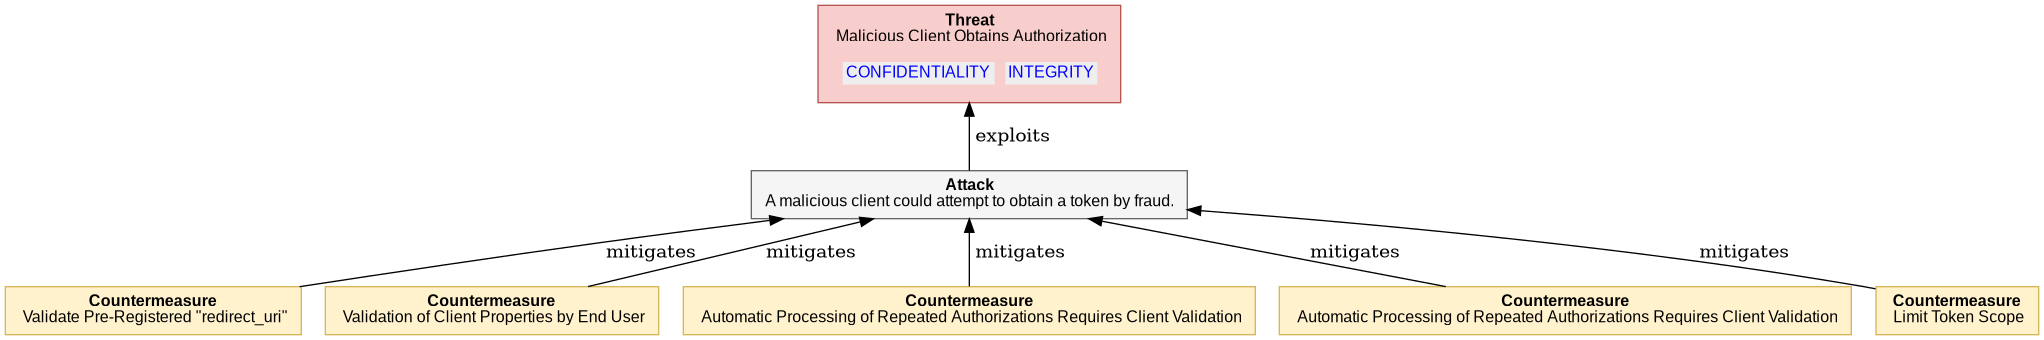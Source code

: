  

@startuml
digraph G {
rankdir="BT";
  node [shape=plaintext, fontname="Arial" fontsize="12"];
    "4_4_2_2_TOKEN_LEAK2_BROWSER_HISTORY" [ fillcolor="#F8CECC", style=filled, shape=polygon, color="#B85450"
    label= 
    <<table border="0" cellborder="0" cellspacing="0">
     <tr><td align="center"><b>Threat</b><br/> 

Malicious Client Obtains Authorization
</td></tr>
     <tr><td><table border="0" cellborder="0" cellspacing="8"><tr>
                ret += secObj.linkedImpactMDText()
     <td align="center" href="#OAuth2.CONFIDENTIALITY" bgcolor="#EEEEEE"><font color="blue">CONFIDENTIALITY</font></td>
                ret += secObj.linkedImpactMDText()
     <td align="center" href="#OAuth2.INTEGRITY" bgcolor="#EEEEEE"><font color="blue">INTEGRITY</font></td>
     </tr></table></td></tr>   
   </table>>
   ];
    
"4_4_2_2_TOKEN_LEAK2_BROWSER_HISTORY_attack" [ fillcolor="#f5f5f5", style=filled, shape=polygon, color="#666666", label =     
    <<table border="0" cellborder="0" cellspacing="0">
     <tr><td align="center"><b>Attack</b><br/>

A malicious client could attempt to obtain a token by fraud.
</td></tr>
   </table>>
    ]

"4_4_2_2_TOKEN_LEAK2_BROWSER_HISTORY_attack" -> "4_4_2_2_TOKEN_LEAK2_BROWSER_HISTORY"  [label = " exploits"]

    "4_4_2_2_TOKEN_LEAK2_BROWSER_HISTORY_countermeasure0" [ 
       fillcolor="#FFF2CC", style=filled, shape=polygon, color="#D6B656", label =     
    <<table border="0" cellborder="0" cellspacing="0">
     <tr><td align="left"><b>Countermeasure</b><br/> 

Validate Pre-Registered &quot;redirect_uri&quot;
</td></tr>
   </table>>
   ]

     "4_4_2_2_TOKEN_LEAK2_BROWSER_HISTORY_countermeasure0" -> "4_4_2_2_TOKEN_LEAK2_BROWSER_HISTORY_attack" [label = " mitigates"]

    "4_4_2_2_TOKEN_LEAK2_BROWSER_HISTORY_countermeasure1" [ 
       fillcolor="#FFF2CC", style=filled, shape=polygon, color="#D6B656", label =     
    <<table border="0" cellborder="0" cellspacing="0">
     <tr><td align="left"><b>Countermeasure</b><br/> 

Validation of Client Properties by End User
</td></tr>
   </table>>
   ]

     "4_4_2_2_TOKEN_LEAK2_BROWSER_HISTORY_countermeasure1" -> "4_4_2_2_TOKEN_LEAK2_BROWSER_HISTORY_attack" [label = " mitigates"]

    "4_4_2_2_TOKEN_LEAK2_BROWSER_HISTORY_countermeasure2" [ 
       fillcolor="#FFF2CC", style=filled, shape=polygon, color="#D6B656", label =     
    <<table border="0" cellborder="0" cellspacing="0">
     <tr><td align="left"><b>Countermeasure</b><br/> 

Automatic Processing of Repeated Authorizations Requires Client Validation
</td></tr>
   </table>>
   ]

     "4_4_2_2_TOKEN_LEAK2_BROWSER_HISTORY_countermeasure2" -> "4_4_2_2_TOKEN_LEAK2_BROWSER_HISTORY_attack" [label = " mitigates"]

    "4_4_2_2_TOKEN_LEAK2_BROWSER_HISTORY_countermeasure3" [ 
       fillcolor="#FFF2CC", style=filled, shape=polygon, color="#D6B656", label =     
    <<table border="0" cellborder="0" cellspacing="0">
     <tr><td align="left"><b>Countermeasure</b><br/> 

Automatic Processing of Repeated Authorizations Requires Client Validation
</td></tr>
   </table>>
   ]

     "4_4_2_2_TOKEN_LEAK2_BROWSER_HISTORY_countermeasure3" -> "4_4_2_2_TOKEN_LEAK2_BROWSER_HISTORY_attack" [label = " mitigates"]

    "4_4_2_2_TOKEN_LEAK2_BROWSER_HISTORY_countermeasure4" [ 
       fillcolor="#FFF2CC", style=filled, shape=polygon, color="#D6B656", label =     
    <<table border="0" cellborder="0" cellspacing="0">
     <tr><td align="left"><b>Countermeasure</b><br/> 

Limit Token Scope
</td></tr>
   </table>>
   ]

     "4_4_2_2_TOKEN_LEAK2_BROWSER_HISTORY_countermeasure4" -> "4_4_2_2_TOKEN_LEAK2_BROWSER_HISTORY_attack" [label = " mitigates"]

}
@enduml


